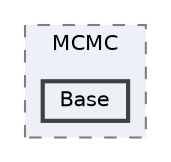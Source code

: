digraph "C:/GIT 2/numerics/.NET 8.0/Numerics/Sampling/MCMC/Base"
{
 // LATEX_PDF_SIZE
  bgcolor="transparent";
  edge [fontname=Helvetica,fontsize=10,labelfontname=Helvetica,labelfontsize=10];
  node [fontname=Helvetica,fontsize=10,shape=box,height=0.2,width=0.4];
  compound=true
  subgraph clusterdir_fe3718f9fd661056a03576212cde1132 {
    graph [ bgcolor="#edf0f7", pencolor="grey50", label="MCMC", fontname=Helvetica,fontsize=10 style="filled,dashed", URL="dir_fe3718f9fd661056a03576212cde1132.html",tooltip=""]
  dir_b09a928f16b75fc4dc1306baf31d21ff [label="Base", fillcolor="#edf0f7", color="grey25", style="filled,bold", URL="dir_b09a928f16b75fc4dc1306baf31d21ff.html",tooltip=""];
  }
}
